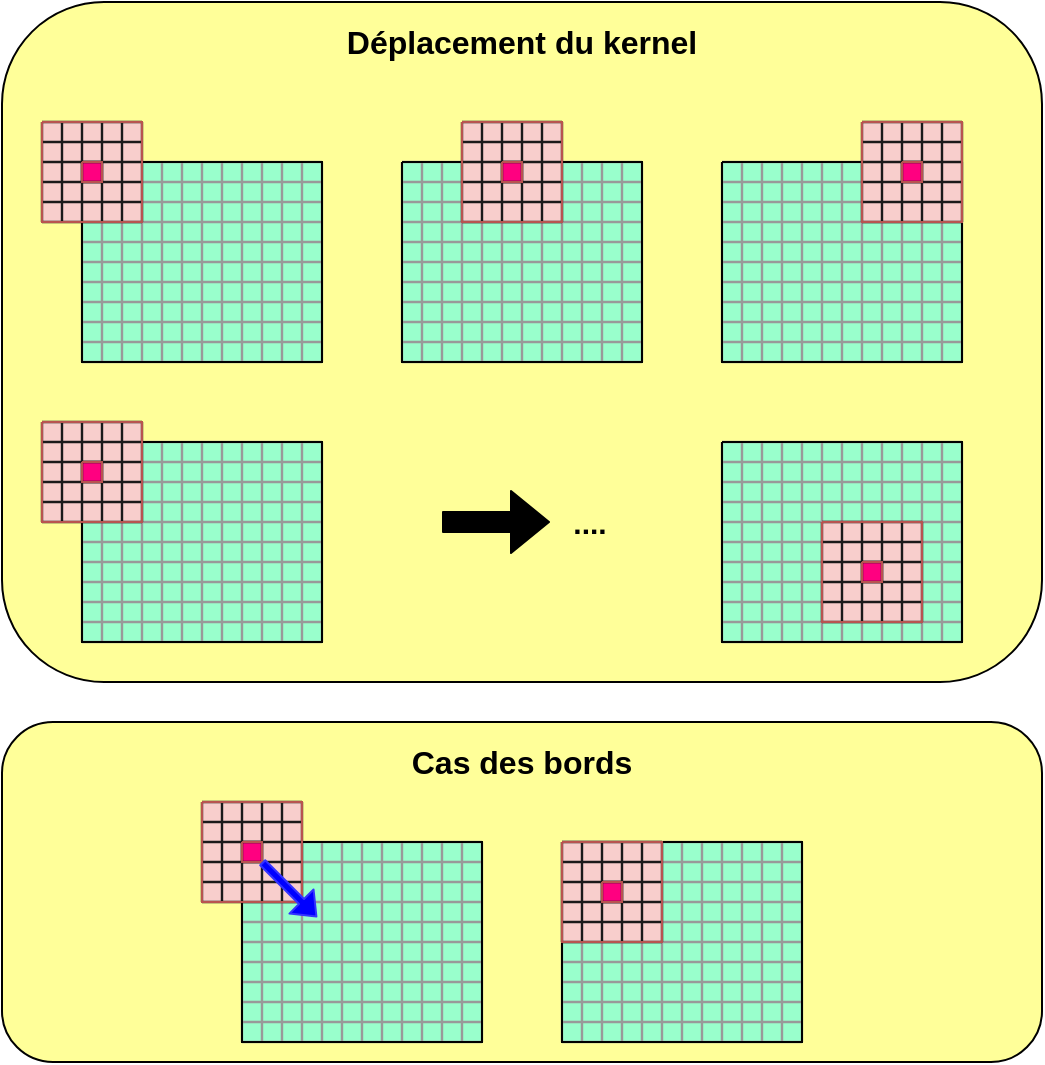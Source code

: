 <mxfile version="14.6.3"><diagram id="LcxOinQEfC4svPPr9J3s" name="Page-1"><mxGraphModel dx="1111" dy="619" grid="1" gridSize="10" guides="1" tooltips="1" connect="1" arrows="1" fold="1" page="1" pageScale="1" pageWidth="827" pageHeight="1169" math="0" shadow="0"><root><mxCell id="0"/><mxCell id="1" parent="0"/><mxCell id="24zfTkVEMJRhdeFP0YiK-32" value="" style="rounded=1;whiteSpace=wrap;html=1;strokeWidth=1;fillColor=#FFFF99;" vertex="1" parent="1"><mxGeometry x="160" y="70" width="520" height="340" as="geometry"/></mxCell><mxCell id="24zfTkVEMJRhdeFP0YiK-31" value="" style="rounded=1;whiteSpace=wrap;html=1;strokeWidth=1;fillColor=#FFFF99;" vertex="1" parent="1"><mxGeometry x="160" y="430" width="520" height="170" as="geometry"/></mxCell><mxCell id="24zfTkVEMJRhdeFP0YiK-1" value="" style="verticalLabelPosition=bottom;verticalAlign=top;html=1;shape=mxgraph.basic.patternFillRect;fillStyle=grid;step=10;fillStrokeWidth=1.2;fillStrokeColor=#999999;strokeWidth=1;fillColor=#99FFCC;" vertex="1" parent="1"><mxGeometry x="200" y="150" width="120" height="100" as="geometry"/></mxCell><mxCell id="24zfTkVEMJRhdeFP0YiK-2" value="" style="verticalLabelPosition=bottom;verticalAlign=top;html=1;shape=mxgraph.basic.patternFillRect;fillStyle=grid;step=10;fillStrokeWidth=1.2;fillStrokeColor=#1A1A1A;fillColor=#f8cecc;strokeColor=#b85450;" vertex="1" parent="1"><mxGeometry x="180" y="130" width="50" height="50" as="geometry"/></mxCell><mxCell id="24zfTkVEMJRhdeFP0YiK-3" value="" style="verticalLabelPosition=bottom;verticalAlign=top;html=1;shape=mxgraph.basic.patternFillRect;fillStyle=grid;step=10;fillStrokeWidth=1.2;fillStrokeColor=#999999;strokeWidth=1;fillColor=#99FFCC;" vertex="1" parent="1"><mxGeometry x="360" y="150" width="120" height="100" as="geometry"/></mxCell><mxCell id="24zfTkVEMJRhdeFP0YiK-4" value="" style="verticalLabelPosition=bottom;verticalAlign=top;html=1;shape=mxgraph.basic.patternFillRect;fillStyle=grid;step=10;fillStrokeWidth=1.2;fillStrokeColor=#1A1A1A;fillColor=#f8cecc;strokeColor=#b85450;" vertex="1" parent="1"><mxGeometry x="390" y="130" width="50" height="50" as="geometry"/></mxCell><mxCell id="24zfTkVEMJRhdeFP0YiK-6" value="" style="verticalLabelPosition=bottom;verticalAlign=top;html=1;shape=mxgraph.basic.patternFillRect;fillStyle=grid;step=10;fillStrokeWidth=1.2;fillStrokeColor=#1A1A1A;strokeColor=#b85450;fillColor=#FF0080;" vertex="1" parent="1"><mxGeometry x="200" y="150" width="10" height="10" as="geometry"/></mxCell><mxCell id="24zfTkVEMJRhdeFP0YiK-7" value="" style="verticalLabelPosition=bottom;verticalAlign=top;html=1;shape=mxgraph.basic.patternFillRect;fillStyle=grid;step=10;fillStrokeWidth=1.2;fillStrokeColor=#1A1A1A;strokeColor=#b85450;fillColor=#FF0080;" vertex="1" parent="1"><mxGeometry x="410" y="150" width="10" height="10" as="geometry"/></mxCell><mxCell id="24zfTkVEMJRhdeFP0YiK-8" value="&lt;b&gt;&lt;font style=&quot;font-size: 16px&quot;&gt;Déplacement du kernel&lt;/font&gt;&lt;/b&gt;" style="text;html=1;strokeColor=none;fillColor=none;align=center;verticalAlign=middle;whiteSpace=wrap;rounded=0;" vertex="1" parent="1"><mxGeometry x="325" y="80" width="190" height="20" as="geometry"/></mxCell><mxCell id="24zfTkVEMJRhdeFP0YiK-9" value="" style="verticalLabelPosition=bottom;verticalAlign=top;html=1;shape=mxgraph.basic.patternFillRect;fillStyle=grid;step=10;fillStrokeWidth=1.2;fillStrokeColor=#999999;strokeWidth=1;fillColor=#99FFCC;" vertex="1" parent="1"><mxGeometry x="520" y="150" width="120" height="100" as="geometry"/></mxCell><mxCell id="24zfTkVEMJRhdeFP0YiK-10" value="" style="verticalLabelPosition=bottom;verticalAlign=top;html=1;shape=mxgraph.basic.patternFillRect;fillStyle=grid;step=10;fillStrokeWidth=1.2;fillStrokeColor=#1A1A1A;fillColor=#f8cecc;strokeColor=#b85450;" vertex="1" parent="1"><mxGeometry x="590" y="130" width="50" height="50" as="geometry"/></mxCell><mxCell id="24zfTkVEMJRhdeFP0YiK-11" value="" style="verticalLabelPosition=bottom;verticalAlign=top;html=1;shape=mxgraph.basic.patternFillRect;fillStyle=grid;step=10;fillStrokeWidth=1.2;fillStrokeColor=#1A1A1A;strokeColor=#b85450;fillColor=#FF0080;" vertex="1" parent="1"><mxGeometry x="610" y="150" width="10" height="10" as="geometry"/></mxCell><mxCell id="24zfTkVEMJRhdeFP0YiK-12" value="" style="verticalLabelPosition=bottom;verticalAlign=top;html=1;shape=mxgraph.basic.patternFillRect;fillStyle=grid;step=10;fillStrokeWidth=1.2;fillStrokeColor=#999999;strokeWidth=1;fillColor=#99FFCC;" vertex="1" parent="1"><mxGeometry x="200" y="290" width="120" height="100" as="geometry"/></mxCell><mxCell id="24zfTkVEMJRhdeFP0YiK-13" value="" style="verticalLabelPosition=bottom;verticalAlign=top;html=1;shape=mxgraph.basic.patternFillRect;fillStyle=grid;step=10;fillStrokeWidth=1.2;fillStrokeColor=#1A1A1A;fillColor=#f8cecc;strokeColor=#b85450;" vertex="1" parent="1"><mxGeometry x="180" y="280" width="50" height="50" as="geometry"/></mxCell><mxCell id="24zfTkVEMJRhdeFP0YiK-14" value="" style="verticalLabelPosition=bottom;verticalAlign=top;html=1;shape=mxgraph.basic.patternFillRect;fillStyle=grid;step=10;fillStrokeWidth=1.2;fillStrokeColor=#1A1A1A;strokeColor=#b85450;fillColor=#FF0080;" vertex="1" parent="1"><mxGeometry x="200" y="300" width="10" height="10" as="geometry"/></mxCell><mxCell id="24zfTkVEMJRhdeFP0YiK-15" value="" style="verticalLabelPosition=bottom;verticalAlign=top;html=1;shape=mxgraph.basic.patternFillRect;fillStyle=grid;step=10;fillStrokeWidth=1.2;fillStrokeColor=#999999;strokeWidth=1;fillColor=#99FFCC;" vertex="1" parent="1"><mxGeometry x="520" y="290" width="120" height="100" as="geometry"/></mxCell><mxCell id="24zfTkVEMJRhdeFP0YiK-16" value="" style="verticalLabelPosition=bottom;verticalAlign=top;html=1;shape=mxgraph.basic.patternFillRect;fillStyle=grid;step=10;fillStrokeWidth=1.2;fillStrokeColor=#1A1A1A;fillColor=#f8cecc;strokeColor=#b85450;" vertex="1" parent="1"><mxGeometry x="570" y="330" width="50" height="50" as="geometry"/></mxCell><mxCell id="24zfTkVEMJRhdeFP0YiK-17" value="" style="verticalLabelPosition=bottom;verticalAlign=top;html=1;shape=mxgraph.basic.patternFillRect;fillStyle=grid;step=10;fillStrokeWidth=1.2;fillStrokeColor=#1A1A1A;strokeColor=#b85450;fillColor=#FF0080;" vertex="1" parent="1"><mxGeometry x="590" y="350" width="10" height="10" as="geometry"/></mxCell><mxCell id="24zfTkVEMJRhdeFP0YiK-19" value="" style="shape=flexArrow;endArrow=classic;html=1;fillColor=#000000;" edge="1" parent="1" target="24zfTkVEMJRhdeFP0YiK-20"><mxGeometry width="50" height="50" relative="1" as="geometry"><mxPoint x="380" y="330" as="sourcePoint"/><mxPoint x="460" y="330" as="targetPoint"/></mxGeometry></mxCell><mxCell id="24zfTkVEMJRhdeFP0YiK-20" value="&lt;b&gt;&lt;font style=&quot;font-size: 15px&quot;&gt;....&lt;/font&gt;&lt;/b&gt;" style="text;html=1;strokeColor=none;fillColor=none;align=center;verticalAlign=middle;whiteSpace=wrap;rounded=0;" vertex="1" parent="1"><mxGeometry x="434" y="320" width="40" height="20" as="geometry"/></mxCell><mxCell id="24zfTkVEMJRhdeFP0YiK-21" value="&lt;b&gt;&lt;font style=&quot;font-size: 16px&quot;&gt;Cas des bords&lt;/font&gt;&lt;/b&gt;" style="text;html=1;strokeColor=none;fillColor=none;align=center;verticalAlign=middle;whiteSpace=wrap;rounded=0;" vertex="1" parent="1"><mxGeometry x="325" y="440" width="190" height="20" as="geometry"/></mxCell><mxCell id="24zfTkVEMJRhdeFP0YiK-22" value="" style="verticalLabelPosition=bottom;verticalAlign=top;html=1;shape=mxgraph.basic.patternFillRect;fillStyle=grid;step=10;fillStrokeWidth=1.2;fillStrokeColor=#999999;strokeWidth=1;fillColor=#99FFCC;" vertex="1" parent="1"><mxGeometry x="280" y="490" width="120" height="100" as="geometry"/></mxCell><mxCell id="24zfTkVEMJRhdeFP0YiK-23" value="" style="verticalLabelPosition=bottom;verticalAlign=top;html=1;shape=mxgraph.basic.patternFillRect;fillStyle=grid;step=10;fillStrokeWidth=1.2;fillStrokeColor=#1A1A1A;fillColor=#f8cecc;strokeColor=#b85450;" vertex="1" parent="1"><mxGeometry x="260" y="470" width="50" height="50" as="geometry"/></mxCell><mxCell id="24zfTkVEMJRhdeFP0YiK-24" value="" style="verticalLabelPosition=bottom;verticalAlign=top;html=1;shape=mxgraph.basic.patternFillRect;fillStyle=grid;step=10;fillStrokeWidth=1.2;fillStrokeColor=#1A1A1A;strokeColor=#b85450;fillColor=#FF0080;" vertex="1" parent="1"><mxGeometry x="280" y="490" width="10" height="10" as="geometry"/></mxCell><mxCell id="24zfTkVEMJRhdeFP0YiK-26" value="" style="shape=flexArrow;endArrow=classic;html=1;strokeColor=#3333FF;fillColor=#0000FF;width=3.548;endSize=3.187;endWidth=12.492;entryX=0.313;entryY=0.376;entryDx=0;entryDy=0;entryPerimeter=0;" edge="1" parent="1" target="24zfTkVEMJRhdeFP0YiK-22"><mxGeometry width="50" height="50" relative="1" as="geometry"><mxPoint x="290" y="500" as="sourcePoint"/><mxPoint x="350" y="550" as="targetPoint"/></mxGeometry></mxCell><mxCell id="24zfTkVEMJRhdeFP0YiK-27" value="" style="verticalLabelPosition=bottom;verticalAlign=top;html=1;shape=mxgraph.basic.patternFillRect;fillStyle=grid;step=10;fillStrokeWidth=1.2;fillStrokeColor=#999999;strokeWidth=1;fillColor=#99FFCC;" vertex="1" parent="1"><mxGeometry x="440" y="490" width="120" height="100" as="geometry"/></mxCell><mxCell id="24zfTkVEMJRhdeFP0YiK-28" value="" style="verticalLabelPosition=bottom;verticalAlign=top;html=1;shape=mxgraph.basic.patternFillRect;fillStyle=grid;step=10;fillStrokeWidth=1.2;fillStrokeColor=#1A1A1A;fillColor=#f8cecc;strokeColor=#b85450;" vertex="1" parent="1"><mxGeometry x="440" y="490" width="50" height="50" as="geometry"/></mxCell><mxCell id="24zfTkVEMJRhdeFP0YiK-29" value="" style="verticalLabelPosition=bottom;verticalAlign=top;html=1;shape=mxgraph.basic.patternFillRect;fillStyle=grid;step=10;fillStrokeWidth=1.2;fillStrokeColor=#1A1A1A;strokeColor=#b85450;fillColor=#FF0080;" vertex="1" parent="1"><mxGeometry x="460" y="510" width="10" height="10" as="geometry"/></mxCell></root></mxGraphModel></diagram></mxfile>